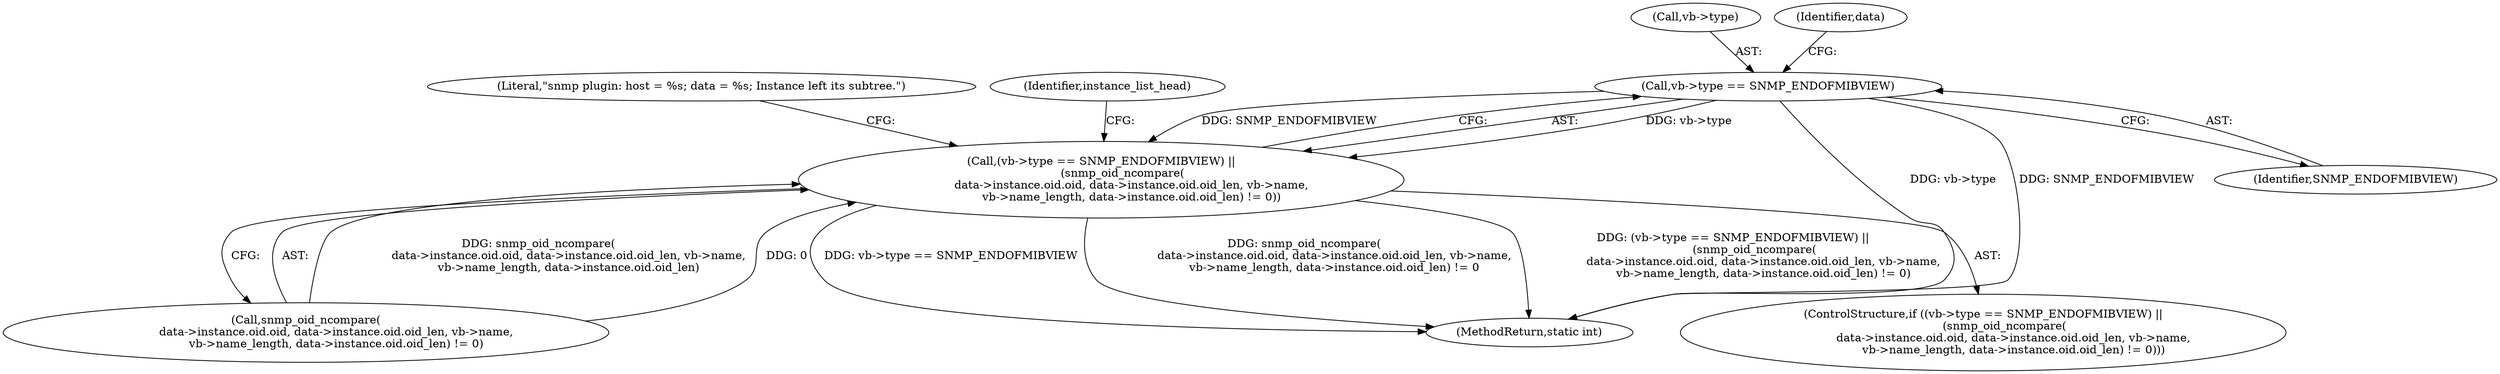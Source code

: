 digraph "0_collectd_d16c24542b2f96a194d43a73c2e5778822b9cb47@pointer" {
"1000531" [label="(Call,vb->type == SNMP_ENDOFMIBVIEW)"];
"1000530" [label="(Call,(vb->type == SNMP_ENDOFMIBVIEW) ||\n            (snmp_oid_ncompare(\n                 data->instance.oid.oid, data->instance.oid.oid_len, vb->name,\n                 vb->name_length, data->instance.oid.oid_len) != 0))"];
"1000532" [label="(Call,vb->type)"];
"1000536" [label="(Call,snmp_oid_ncompare(\n                 data->instance.oid.oid, data->instance.oid.oid_len, vb->name,\n                 vb->name_length, data->instance.oid.oid_len) != 0)"];
"1000568" [label="(Literal,\"snmp plugin: host = %s; data = %s; Instance left its subtree.\")"];
"1000585" [label="(Identifier,instance_list_head)"];
"1000541" [label="(Identifier,data)"];
"1000531" [label="(Call,vb->type == SNMP_ENDOFMIBVIEW)"];
"1000886" [label="(MethodReturn,static int)"];
"1000535" [label="(Identifier,SNMP_ENDOFMIBVIEW)"];
"1000530" [label="(Call,(vb->type == SNMP_ENDOFMIBVIEW) ||\n            (snmp_oid_ncompare(\n                 data->instance.oid.oid, data->instance.oid.oid_len, vb->name,\n                 vb->name_length, data->instance.oid.oid_len) != 0))"];
"1000529" [label="(ControlStructure,if ((vb->type == SNMP_ENDOFMIBVIEW) ||\n            (snmp_oid_ncompare(\n                 data->instance.oid.oid, data->instance.oid.oid_len, vb->name,\n                 vb->name_length, data->instance.oid.oid_len) != 0)))"];
"1000531" -> "1000530"  [label="AST: "];
"1000531" -> "1000535"  [label="CFG: "];
"1000532" -> "1000531"  [label="AST: "];
"1000535" -> "1000531"  [label="AST: "];
"1000541" -> "1000531"  [label="CFG: "];
"1000530" -> "1000531"  [label="CFG: "];
"1000531" -> "1000886"  [label="DDG: SNMP_ENDOFMIBVIEW"];
"1000531" -> "1000886"  [label="DDG: vb->type"];
"1000531" -> "1000530"  [label="DDG: vb->type"];
"1000531" -> "1000530"  [label="DDG: SNMP_ENDOFMIBVIEW"];
"1000530" -> "1000529"  [label="AST: "];
"1000530" -> "1000536"  [label="CFG: "];
"1000536" -> "1000530"  [label="AST: "];
"1000568" -> "1000530"  [label="CFG: "];
"1000585" -> "1000530"  [label="CFG: "];
"1000530" -> "1000886"  [label="DDG: vb->type == SNMP_ENDOFMIBVIEW"];
"1000530" -> "1000886"  [label="DDG: snmp_oid_ncompare(\n                 data->instance.oid.oid, data->instance.oid.oid_len, vb->name,\n                 vb->name_length, data->instance.oid.oid_len) != 0"];
"1000530" -> "1000886"  [label="DDG: (vb->type == SNMP_ENDOFMIBVIEW) ||\n            (snmp_oid_ncompare(\n                 data->instance.oid.oid, data->instance.oid.oid_len, vb->name,\n                 vb->name_length, data->instance.oid.oid_len) != 0)"];
"1000536" -> "1000530"  [label="DDG: snmp_oid_ncompare(\n                 data->instance.oid.oid, data->instance.oid.oid_len, vb->name,\n                 vb->name_length, data->instance.oid.oid_len)"];
"1000536" -> "1000530"  [label="DDG: 0"];
}
